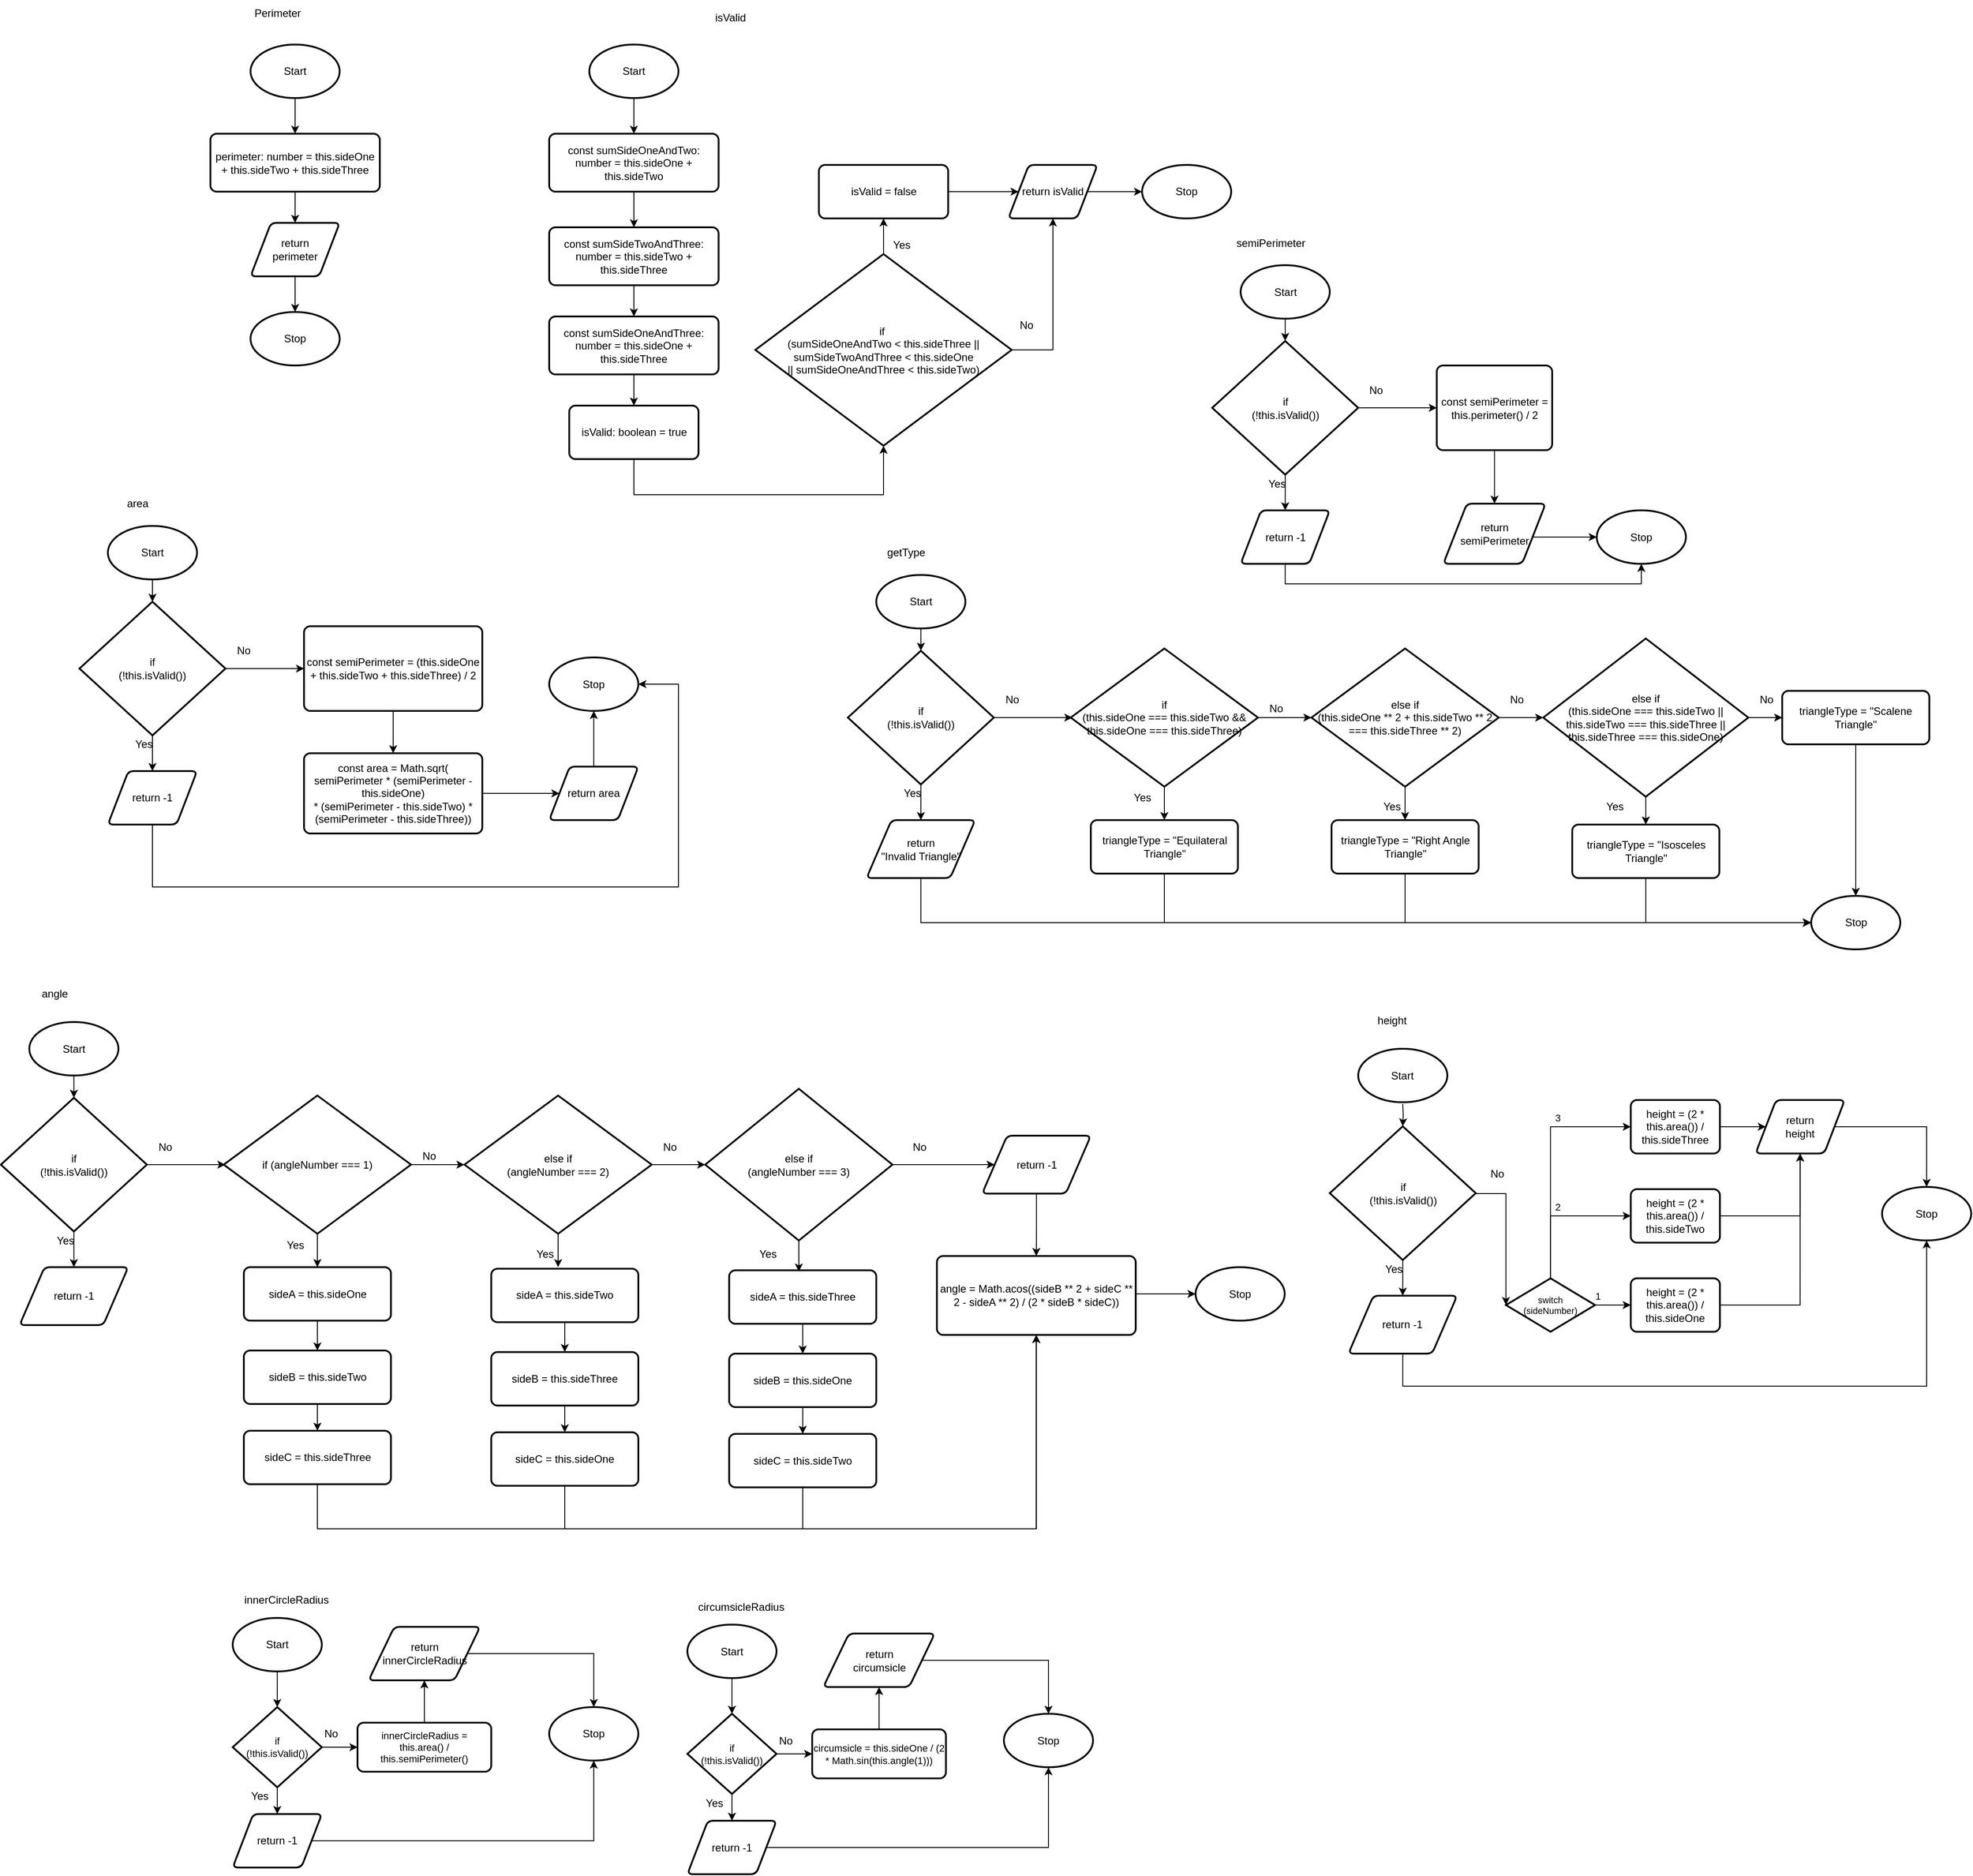 <mxfile>
    <diagram id="XQR9_NzIfylFZxaE_ve-" name="Page-1">
        <mxGraphModel dx="1913" dy="740" grid="1" gridSize="10" guides="1" tooltips="1" connect="1" arrows="1" fold="1" page="1" pageScale="1" pageWidth="827" pageHeight="1169" math="0" shadow="0">
            <root>
                <mxCell id="0"/>
                <mxCell id="1" parent="0"/>
                <mxCell id="30" style="edgeStyle=none;html=1;entryX=0.5;entryY=0;entryDx=0;entryDy=0;" edge="1" parent="1" source="3" target="29">
                    <mxGeometry relative="1" as="geometry"/>
                </mxCell>
                <mxCell id="3" value="Start" style="strokeWidth=2;html=1;shape=mxgraph.flowchart.start_1;whiteSpace=wrap;" vertex="1" parent="1">
                    <mxGeometry x="400" y="85" width="100" height="60" as="geometry"/>
                </mxCell>
                <mxCell id="4" value="Stop" style="strokeWidth=2;html=1;shape=mxgraph.flowchart.start_1;whiteSpace=wrap;" vertex="1" parent="1">
                    <mxGeometry x="1020" y="220" width="100" height="60" as="geometry"/>
                </mxCell>
                <mxCell id="7" value="isValid" style="text;html=1;align=center;verticalAlign=middle;resizable=0;points=[];autosize=1;strokeColor=none;fillColor=none;" vertex="1" parent="1">
                    <mxGeometry x="530" y="40" width="55" height="30" as="geometry"/>
                </mxCell>
                <mxCell id="24" style="edgeStyle=none;html=1;entryX=0.5;entryY=0;entryDx=0;entryDy=0;" edge="1" parent="1" source="21" target="23">
                    <mxGeometry relative="1" as="geometry"/>
                </mxCell>
                <mxCell id="21" value="Start" style="strokeWidth=2;html=1;shape=mxgraph.flowchart.start_1;whiteSpace=wrap;" vertex="1" parent="1">
                    <mxGeometry x="20" y="85" width="100" height="60" as="geometry"/>
                </mxCell>
                <mxCell id="22" value="Perimeter" style="text;html=1;align=center;verticalAlign=middle;resizable=0;points=[];autosize=1;strokeColor=none;fillColor=none;" vertex="1" parent="1">
                    <mxGeometry x="10" y="35" width="80" height="30" as="geometry"/>
                </mxCell>
                <mxCell id="26" style="edgeStyle=none;html=1;" edge="1" parent="1" source="23" target="25">
                    <mxGeometry relative="1" as="geometry"/>
                </mxCell>
                <mxCell id="23" value="perimeter: number = this.sideOne + this.sideTwo + this.sideThree" style="rounded=1;whiteSpace=wrap;html=1;absoluteArcSize=1;arcSize=14;strokeWidth=2;fontSize=12;" vertex="1" parent="1">
                    <mxGeometry x="-25" y="185" width="190" height="65" as="geometry"/>
                </mxCell>
                <mxCell id="28" style="edgeStyle=none;html=1;entryX=0.5;entryY=0;entryDx=0;entryDy=0;entryPerimeter=0;" edge="1" parent="1" source="25" target="27">
                    <mxGeometry relative="1" as="geometry"/>
                </mxCell>
                <mxCell id="25" value="return&lt;br&gt;perimeter" style="shape=parallelogram;html=1;strokeWidth=2;perimeter=parallelogramPerimeter;whiteSpace=wrap;rounded=1;arcSize=12;size=0.23;fontSize=12;" vertex="1" parent="1">
                    <mxGeometry x="20" y="285" width="100" height="60" as="geometry"/>
                </mxCell>
                <mxCell id="27" value="Stop" style="strokeWidth=2;html=1;shape=mxgraph.flowchart.start_1;whiteSpace=wrap;" vertex="1" parent="1">
                    <mxGeometry x="20" y="385" width="100" height="60" as="geometry"/>
                </mxCell>
                <mxCell id="32" style="edgeStyle=none;html=1;entryX=0.5;entryY=0;entryDx=0;entryDy=0;" edge="1" parent="1" source="29" target="31">
                    <mxGeometry relative="1" as="geometry"/>
                </mxCell>
                <mxCell id="29" value="const sumSideOneAndTwo: number = this.sideOne + this.sideTwo" style="rounded=1;whiteSpace=wrap;html=1;absoluteArcSize=1;arcSize=14;strokeWidth=2;fontSize=12;" vertex="1" parent="1">
                    <mxGeometry x="355" y="185" width="190" height="65" as="geometry"/>
                </mxCell>
                <mxCell id="34" style="edgeStyle=none;html=1;entryX=0.5;entryY=0;entryDx=0;entryDy=0;" edge="1" parent="1" source="31" target="33">
                    <mxGeometry relative="1" as="geometry"/>
                </mxCell>
                <mxCell id="31" value="const sumSideTwoAndThree: number = this.sideTwo + this.sideThree" style="rounded=1;whiteSpace=wrap;html=1;absoluteArcSize=1;arcSize=14;strokeWidth=2;fontSize=12;" vertex="1" parent="1">
                    <mxGeometry x="355" y="290" width="190" height="65" as="geometry"/>
                </mxCell>
                <mxCell id="37" style="edgeStyle=none;html=1;" edge="1" parent="1" source="33" target="36">
                    <mxGeometry relative="1" as="geometry"/>
                </mxCell>
                <mxCell id="33" value="const sumSideOneAndThree: number = this.sideOne + this.sideThree" style="rounded=1;whiteSpace=wrap;html=1;absoluteArcSize=1;arcSize=14;strokeWidth=2;fontSize=12;" vertex="1" parent="1">
                    <mxGeometry x="355" y="390" width="190" height="65" as="geometry"/>
                </mxCell>
                <mxCell id="41" style="edgeStyle=orthogonalEdgeStyle;rounded=0;html=1;entryX=0.5;entryY=1;entryDx=0;entryDy=0;" edge="1" parent="1" source="35" target="39">
                    <mxGeometry relative="1" as="geometry"/>
                </mxCell>
                <mxCell id="46" style="edgeStyle=orthogonalEdgeStyle;rounded=0;html=1;" edge="1" parent="1" source="35" target="40">
                    <mxGeometry relative="1" as="geometry">
                        <Array as="points">
                            <mxPoint x="920" y="428"/>
                        </Array>
                    </mxGeometry>
                </mxCell>
                <mxCell id="35" value="&lt;div&gt;if&amp;nbsp;&lt;/div&gt;&lt;div&gt;(sumSideOneAndTwo &amp;lt; this.sideThree || sumSideTwoAndThree &amp;lt; this.sideOne&lt;/div&gt;&lt;div&gt;&lt;span style=&quot;&quot;&gt;&lt;span style=&quot;&quot;&gt;&#9;&#9;&#9;&lt;/span&gt;|| sumSideOneAndThree &amp;lt; this.sideTwo)&lt;/span&gt;&lt;/div&gt;" style="strokeWidth=2;html=1;shape=mxgraph.flowchart.decision;whiteSpace=wrap;" vertex="1" parent="1">
                    <mxGeometry x="586.25" y="320" width="287.5" height="215" as="geometry"/>
                </mxCell>
                <mxCell id="38" style="edgeStyle=orthogonalEdgeStyle;html=1;entryX=0.5;entryY=1;entryDx=0;entryDy=0;entryPerimeter=0;rounded=0;" edge="1" parent="1" source="36" target="35">
                    <mxGeometry relative="1" as="geometry">
                        <Array as="points">
                            <mxPoint x="450" y="590"/>
                            <mxPoint x="730" y="590"/>
                        </Array>
                    </mxGeometry>
                </mxCell>
                <mxCell id="36" value="isValid: boolean = true" style="rounded=1;whiteSpace=wrap;html=1;absoluteArcSize=1;arcSize=14;strokeWidth=2;fontSize=12;" vertex="1" parent="1">
                    <mxGeometry x="377.5" y="490" width="145" height="60" as="geometry"/>
                </mxCell>
                <mxCell id="45" style="edgeStyle=orthogonalEdgeStyle;rounded=0;html=1;" edge="1" parent="1" source="39" target="40">
                    <mxGeometry relative="1" as="geometry"/>
                </mxCell>
                <mxCell id="39" value="isValid = false" style="rounded=1;whiteSpace=wrap;html=1;absoluteArcSize=1;arcSize=14;strokeWidth=2;fontSize=12;" vertex="1" parent="1">
                    <mxGeometry x="657.5" y="220" width="145" height="60" as="geometry"/>
                </mxCell>
                <mxCell id="47" style="edgeStyle=orthogonalEdgeStyle;rounded=0;html=1;" edge="1" parent="1" source="40" target="4">
                    <mxGeometry relative="1" as="geometry"/>
                </mxCell>
                <mxCell id="40" value="return isValid" style="shape=parallelogram;html=1;strokeWidth=2;perimeter=parallelogramPerimeter;whiteSpace=wrap;rounded=1;arcSize=12;size=0.23;" vertex="1" parent="1">
                    <mxGeometry x="870" y="220" width="100" height="60" as="geometry"/>
                </mxCell>
                <mxCell id="43" value="Yes" style="text;html=1;align=center;verticalAlign=middle;resizable=0;points=[];autosize=1;strokeColor=none;fillColor=none;" vertex="1" parent="1">
                    <mxGeometry x="730" y="295" width="40" height="30" as="geometry"/>
                </mxCell>
                <mxCell id="48" value="No" style="text;html=1;align=center;verticalAlign=middle;resizable=0;points=[];autosize=1;strokeColor=none;fillColor=none;" vertex="1" parent="1">
                    <mxGeometry x="870" y="385" width="40" height="30" as="geometry"/>
                </mxCell>
                <mxCell id="71" style="edgeStyle=orthogonalEdgeStyle;rounded=0;html=1;entryX=0.5;entryY=0;entryDx=0;entryDy=0;entryPerimeter=0;" edge="1" parent="1" source="50" target="70">
                    <mxGeometry relative="1" as="geometry"/>
                </mxCell>
                <mxCell id="50" value="Start" style="strokeWidth=2;html=1;shape=mxgraph.flowchart.start_1;whiteSpace=wrap;" vertex="1" parent="1">
                    <mxGeometry x="-140" y="625" width="100" height="60" as="geometry"/>
                </mxCell>
                <mxCell id="54" value="area" style="text;html=1;align=center;verticalAlign=middle;resizable=0;points=[];autosize=1;strokeColor=none;fillColor=none;" vertex="1" parent="1">
                    <mxGeometry x="-130" y="585" width="45" height="30" as="geometry"/>
                </mxCell>
                <mxCell id="73" style="edgeStyle=orthogonalEdgeStyle;rounded=0;html=1;entryX=0.5;entryY=0;entryDx=0;entryDy=0;" edge="1" parent="1" source="70" target="72">
                    <mxGeometry relative="1" as="geometry"/>
                </mxCell>
                <mxCell id="76" style="edgeStyle=orthogonalEdgeStyle;rounded=0;html=1;entryX=0;entryY=0.5;entryDx=0;entryDy=0;" edge="1" parent="1" source="70" target="75">
                    <mxGeometry relative="1" as="geometry"/>
                </mxCell>
                <mxCell id="70" value="if &lt;br&gt;(!this.isValid())" style="strokeWidth=2;html=1;shape=mxgraph.flowchart.decision;whiteSpace=wrap;" vertex="1" parent="1">
                    <mxGeometry x="-171.87" y="710" width="163.75" height="150" as="geometry"/>
                </mxCell>
                <mxCell id="84" style="edgeStyle=orthogonalEdgeStyle;rounded=0;html=1;entryX=1;entryY=0.5;entryDx=0;entryDy=0;entryPerimeter=0;" edge="1" parent="1" source="72" target="82">
                    <mxGeometry relative="1" as="geometry">
                        <Array as="points">
                            <mxPoint x="-90" y="1030"/>
                            <mxPoint x="500" y="1030"/>
                            <mxPoint x="500" y="803"/>
                        </Array>
                    </mxGeometry>
                </mxCell>
                <mxCell id="72" value="return -1" style="shape=parallelogram;html=1;strokeWidth=2;perimeter=parallelogramPerimeter;whiteSpace=wrap;rounded=1;arcSize=12;size=0.23;fontSize=12;" vertex="1" parent="1">
                    <mxGeometry x="-140" y="900" width="100" height="60" as="geometry"/>
                </mxCell>
                <mxCell id="74" value="Yes" style="text;html=1;align=center;verticalAlign=middle;resizable=0;points=[];autosize=1;strokeColor=none;fillColor=none;" vertex="1" parent="1">
                    <mxGeometry x="-120" y="855" width="40" height="30" as="geometry"/>
                </mxCell>
                <mxCell id="79" style="edgeStyle=orthogonalEdgeStyle;rounded=0;html=1;entryX=0.5;entryY=0;entryDx=0;entryDy=0;" edge="1" parent="1" source="75" target="78">
                    <mxGeometry relative="1" as="geometry"/>
                </mxCell>
                <mxCell id="75" value="const semiPerimeter = (this.sideOne + this.sideTwo + this.sideThree) / 2" style="rounded=1;whiteSpace=wrap;html=1;absoluteArcSize=1;arcSize=14;strokeWidth=2;" vertex="1" parent="1">
                    <mxGeometry x="80" y="737.5" width="200" height="95" as="geometry"/>
                </mxCell>
                <mxCell id="77" value="No" style="text;html=1;align=center;verticalAlign=middle;resizable=0;points=[];autosize=1;strokeColor=none;fillColor=none;" vertex="1" parent="1">
                    <mxGeometry x="-8.12" y="750" width="40" height="30" as="geometry"/>
                </mxCell>
                <mxCell id="81" style="edgeStyle=orthogonalEdgeStyle;rounded=0;html=1;entryX=0;entryY=0.5;entryDx=0;entryDy=0;" edge="1" parent="1" source="78" target="80">
                    <mxGeometry relative="1" as="geometry"/>
                </mxCell>
                <mxCell id="78" value="&lt;div&gt;const area = Math.sqrt(&lt;/div&gt;&lt;div&gt;&lt;span style=&quot;&quot;&gt;&lt;span style=&quot;&quot;&gt;&#9;&#9;&#9;&lt;/span&gt;semiPerimeter * (semiPerimeter - this.sideOne)&lt;/span&gt;&lt;/div&gt;&lt;div&gt;&lt;span style=&quot;&quot;&gt;&lt;span style=&quot;&quot;&gt;&#9;&#9;&#9;&lt;/span&gt;* (semiPerimeter - this.sideTwo) * (semiPerimeter - this.sideThree)&lt;/span&gt;&lt;span style=&quot;background-color: initial;&quot;&gt;)&lt;/span&gt;&lt;/div&gt;" style="rounded=1;whiteSpace=wrap;html=1;absoluteArcSize=1;arcSize=14;strokeWidth=2;" vertex="1" parent="1">
                    <mxGeometry x="80" y="880" width="200" height="90" as="geometry"/>
                </mxCell>
                <mxCell id="83" style="edgeStyle=orthogonalEdgeStyle;rounded=0;html=1;entryX=0.5;entryY=1;entryDx=0;entryDy=0;entryPerimeter=0;" edge="1" parent="1" source="80" target="82">
                    <mxGeometry relative="1" as="geometry"/>
                </mxCell>
                <mxCell id="80" value="return area" style="shape=parallelogram;html=1;strokeWidth=2;perimeter=parallelogramPerimeter;whiteSpace=wrap;rounded=1;arcSize=12;size=0.23;fontSize=12;" vertex="1" parent="1">
                    <mxGeometry x="355" y="895" width="100" height="60" as="geometry"/>
                </mxCell>
                <mxCell id="82" value="Stop" style="strokeWidth=2;html=1;shape=mxgraph.flowchart.start_1;whiteSpace=wrap;" vertex="1" parent="1">
                    <mxGeometry x="355" y="772.5" width="100" height="60" as="geometry"/>
                </mxCell>
                <mxCell id="85" style="edgeStyle=orthogonalEdgeStyle;rounded=0;html=1;entryX=0.5;entryY=0;entryDx=0;entryDy=0;entryPerimeter=0;" edge="1" parent="1" source="86" target="90">
                    <mxGeometry relative="1" as="geometry"/>
                </mxCell>
                <mxCell id="86" value="Start" style="strokeWidth=2;html=1;shape=mxgraph.flowchart.start_1;whiteSpace=wrap;" vertex="1" parent="1">
                    <mxGeometry x="721.87" y="680" width="100" height="60" as="geometry"/>
                </mxCell>
                <mxCell id="87" value="getType" style="text;html=1;align=center;verticalAlign=middle;resizable=0;points=[];autosize=1;strokeColor=none;fillColor=none;" vertex="1" parent="1">
                    <mxGeometry x="719.87" y="640" width="70" height="30" as="geometry"/>
                </mxCell>
                <mxCell id="88" style="edgeStyle=orthogonalEdgeStyle;rounded=0;html=1;entryX=0.5;entryY=0;entryDx=0;entryDy=0;" edge="1" parent="1" source="90" target="92">
                    <mxGeometry relative="1" as="geometry"/>
                </mxCell>
                <mxCell id="89" style="edgeStyle=orthogonalEdgeStyle;rounded=0;html=1;entryX=0;entryY=0.5;entryDx=0;entryDy=0;" edge="1" parent="1" source="90">
                    <mxGeometry relative="1" as="geometry">
                        <mxPoint x="941.87" y="840" as="targetPoint"/>
                    </mxGeometry>
                </mxCell>
                <mxCell id="90" value="if &lt;br&gt;(!this.isValid())" style="strokeWidth=2;html=1;shape=mxgraph.flowchart.decision;whiteSpace=wrap;" vertex="1" parent="1">
                    <mxGeometry x="690" y="765" width="163.75" height="150" as="geometry"/>
                </mxCell>
                <mxCell id="127" style="edgeStyle=elbowEdgeStyle;rounded=0;html=1;entryX=0;entryY=0.5;entryDx=0;entryDy=0;entryPerimeter=0;elbow=vertical;" edge="1" parent="1" source="92" target="122">
                    <mxGeometry relative="1" as="geometry">
                        <Array as="points">
                            <mxPoint x="1270" y="1070"/>
                        </Array>
                    </mxGeometry>
                </mxCell>
                <mxCell id="92" value="return &lt;br&gt;&quot;Invalid Triangle&quot;" style="shape=parallelogram;html=1;strokeWidth=2;perimeter=parallelogramPerimeter;whiteSpace=wrap;rounded=1;arcSize=12;size=0.23;fontSize=12;" vertex="1" parent="1">
                    <mxGeometry x="710.94" y="955" width="121.87" height="65" as="geometry"/>
                </mxCell>
                <mxCell id="93" value="Yes" style="text;html=1;align=center;verticalAlign=middle;resizable=0;points=[];autosize=1;strokeColor=none;fillColor=none;" vertex="1" parent="1">
                    <mxGeometry x="741.87" y="910" width="40" height="30" as="geometry"/>
                </mxCell>
                <mxCell id="96" value="No" style="text;html=1;align=center;verticalAlign=middle;resizable=0;points=[];autosize=1;strokeColor=none;fillColor=none;" vertex="1" parent="1">
                    <mxGeometry x="853.75" y="805" width="40" height="30" as="geometry"/>
                </mxCell>
                <mxCell id="105" style="edgeStyle=orthogonalEdgeStyle;rounded=0;html=1;entryX=0.5;entryY=0;entryDx=0;entryDy=0;" edge="1" parent="1" source="102" target="104">
                    <mxGeometry relative="1" as="geometry"/>
                </mxCell>
                <mxCell id="108" style="edgeStyle=orthogonalEdgeStyle;rounded=0;html=1;" edge="1" parent="1" source="102" target="107">
                    <mxGeometry relative="1" as="geometry"/>
                </mxCell>
                <mxCell id="102" value="if &lt;br&gt;(this.sideOne === this.sideTwo &amp;amp;&amp;amp; this.sideOne === this.sideThree)" style="strokeWidth=2;html=1;shape=mxgraph.flowchart.decision;whiteSpace=wrap;" vertex="1" parent="1">
                    <mxGeometry x="940" y="762.5" width="210" height="155" as="geometry"/>
                </mxCell>
                <mxCell id="126" style="edgeStyle=elbowEdgeStyle;rounded=0;elbow=vertical;html=1;" edge="1" parent="1" source="104">
                    <mxGeometry relative="1" as="geometry">
                        <mxPoint x="1770" y="1070" as="targetPoint"/>
                        <Array as="points">
                            <mxPoint x="1400" y="1070"/>
                        </Array>
                    </mxGeometry>
                </mxCell>
                <mxCell id="104" value="triangleType = &quot;Equilateral Triangle&quot;" style="rounded=1;whiteSpace=wrap;html=1;absoluteArcSize=1;arcSize=14;strokeWidth=2;" vertex="1" parent="1">
                    <mxGeometry x="962.5" y="955" width="165" height="60" as="geometry"/>
                </mxCell>
                <mxCell id="106" value="Yes" style="text;html=1;align=center;verticalAlign=middle;resizable=0;points=[];autosize=1;strokeColor=none;fillColor=none;" vertex="1" parent="1">
                    <mxGeometry x="1000" y="915" width="40" height="30" as="geometry"/>
                </mxCell>
                <mxCell id="111" style="edgeStyle=orthogonalEdgeStyle;rounded=0;html=1;entryX=0.5;entryY=0;entryDx=0;entryDy=0;" edge="1" parent="1" source="107" target="110">
                    <mxGeometry relative="1" as="geometry"/>
                </mxCell>
                <mxCell id="115" style="edgeStyle=orthogonalEdgeStyle;rounded=0;html=1;" edge="1" parent="1" source="107" target="113">
                    <mxGeometry relative="1" as="geometry"/>
                </mxCell>
                <mxCell id="107" value="else if &lt;br&gt;(this.sideOne ** 2 + this.sideTwo ** 2 === this.sideThree ** 2)" style="strokeWidth=2;html=1;shape=mxgraph.flowchart.decision;whiteSpace=wrap;" vertex="1" parent="1">
                    <mxGeometry x="1210" y="762.5" width="210" height="155" as="geometry"/>
                </mxCell>
                <mxCell id="109" value="No" style="text;html=1;align=center;verticalAlign=middle;resizable=0;points=[];autosize=1;strokeColor=none;fillColor=none;" vertex="1" parent="1">
                    <mxGeometry x="1150" y="815" width="40" height="30" as="geometry"/>
                </mxCell>
                <mxCell id="125" style="edgeStyle=elbowEdgeStyle;rounded=0;elbow=vertical;html=1;entryX=0;entryY=0.5;entryDx=0;entryDy=0;entryPerimeter=0;" edge="1" parent="1" source="110" target="122">
                    <mxGeometry relative="1" as="geometry">
                        <Array as="points">
                            <mxPoint x="1550" y="1070"/>
                        </Array>
                    </mxGeometry>
                </mxCell>
                <mxCell id="110" value="triangleType = &quot;Right Angle Triangle&quot;" style="rounded=1;whiteSpace=wrap;html=1;absoluteArcSize=1;arcSize=14;strokeWidth=2;" vertex="1" parent="1">
                    <mxGeometry x="1232.5" y="955" width="165" height="60" as="geometry"/>
                </mxCell>
                <mxCell id="112" style="edgeStyle=orthogonalEdgeStyle;rounded=0;html=1;entryX=0.5;entryY=0;entryDx=0;entryDy=0;" edge="1" parent="1" source="113" target="114">
                    <mxGeometry relative="1" as="geometry"/>
                </mxCell>
                <mxCell id="120" style="edgeStyle=orthogonalEdgeStyle;rounded=0;html=1;" edge="1" parent="1" source="113" target="119">
                    <mxGeometry relative="1" as="geometry"/>
                </mxCell>
                <mxCell id="113" value="else if &lt;br&gt;&lt;div&gt;(this.sideOne === this.sideTwo ||&lt;/div&gt;&lt;div&gt;&lt;span style=&quot;&quot;&gt;&lt;span style=&quot;&quot;&gt;&#9;&#9;&#9;&lt;/span&gt;this.sideTwo === this.sideThree ||&lt;/span&gt;&lt;/div&gt;&lt;div&gt;&lt;span style=&quot;&quot;&gt;&lt;span style=&quot;&quot;&gt;&#9;&#9;&#9;&lt;/span&gt;this.sideThree === this.sideOne)&lt;/span&gt;&lt;/div&gt;" style="strokeWidth=2;html=1;shape=mxgraph.flowchart.decision;whiteSpace=wrap;" vertex="1" parent="1">
                    <mxGeometry x="1470" y="751.25" width="230" height="177.5" as="geometry"/>
                </mxCell>
                <mxCell id="124" style="edgeStyle=elbowEdgeStyle;rounded=0;html=1;entryX=0;entryY=0.5;entryDx=0;entryDy=0;entryPerimeter=0;elbow=vertical;" edge="1" parent="1" source="114" target="122">
                    <mxGeometry relative="1" as="geometry">
                        <Array as="points">
                            <mxPoint x="1670" y="1070"/>
                        </Array>
                    </mxGeometry>
                </mxCell>
                <mxCell id="114" value="triangleType =&amp;nbsp;&quot;Isosceles Triangle&quot;" style="rounded=1;whiteSpace=wrap;html=1;absoluteArcSize=1;arcSize=14;strokeWidth=2;" vertex="1" parent="1">
                    <mxGeometry x="1502.5" y="960" width="165" height="60" as="geometry"/>
                </mxCell>
                <mxCell id="116" value="No" style="text;html=1;align=center;verticalAlign=middle;resizable=0;points=[];autosize=1;strokeColor=none;fillColor=none;" vertex="1" parent="1">
                    <mxGeometry x="1420" y="805" width="40" height="30" as="geometry"/>
                </mxCell>
                <mxCell id="117" value="Yes" style="text;html=1;align=center;verticalAlign=middle;resizable=0;points=[];autosize=1;strokeColor=none;fillColor=none;" vertex="1" parent="1">
                    <mxGeometry x="1280" y="925" width="40" height="30" as="geometry"/>
                </mxCell>
                <mxCell id="118" value="Yes" style="text;html=1;align=center;verticalAlign=middle;resizable=0;points=[];autosize=1;strokeColor=none;fillColor=none;" vertex="1" parent="1">
                    <mxGeometry x="1530" y="925" width="40" height="30" as="geometry"/>
                </mxCell>
                <mxCell id="123" style="edgeStyle=orthogonalEdgeStyle;rounded=0;html=1;entryX=0.5;entryY=0;entryDx=0;entryDy=0;entryPerimeter=0;" edge="1" parent="1" source="119" target="122">
                    <mxGeometry relative="1" as="geometry"/>
                </mxCell>
                <mxCell id="119" value="triangleType =&amp;nbsp;&quot;Scalene Triangle&quot;" style="rounded=1;whiteSpace=wrap;html=1;absoluteArcSize=1;arcSize=14;strokeWidth=2;" vertex="1" parent="1">
                    <mxGeometry x="1738" y="810" width="165" height="60" as="geometry"/>
                </mxCell>
                <mxCell id="121" value="No" style="text;html=1;align=center;verticalAlign=middle;resizable=0;points=[];autosize=1;strokeColor=none;fillColor=none;" vertex="1" parent="1">
                    <mxGeometry x="1700" y="805" width="40" height="30" as="geometry"/>
                </mxCell>
                <mxCell id="122" value="Stop" style="strokeWidth=2;html=1;shape=mxgraph.flowchart.start_1;whiteSpace=wrap;" vertex="1" parent="1">
                    <mxGeometry x="1770.5" y="1040" width="100" height="60" as="geometry"/>
                </mxCell>
                <mxCell id="128" style="edgeStyle=orthogonalEdgeStyle;rounded=0;html=1;entryX=0.5;entryY=0;entryDx=0;entryDy=0;entryPerimeter=0;" edge="1" parent="1" source="129" target="133">
                    <mxGeometry relative="1" as="geometry"/>
                </mxCell>
                <mxCell id="129" value="Start" style="strokeWidth=2;html=1;shape=mxgraph.flowchart.start_1;whiteSpace=wrap;" vertex="1" parent="1">
                    <mxGeometry x="1130.54" y="332.5" width="100" height="60" as="geometry"/>
                </mxCell>
                <mxCell id="130" value="semiPerimeter" style="text;html=1;align=center;verticalAlign=middle;resizable=0;points=[];autosize=1;strokeColor=none;fillColor=none;" vertex="1" parent="1">
                    <mxGeometry x="1113.54" y="292.5" width="100" height="30" as="geometry"/>
                </mxCell>
                <mxCell id="131" style="edgeStyle=orthogonalEdgeStyle;rounded=0;html=1;entryX=0.5;entryY=0;entryDx=0;entryDy=0;" edge="1" parent="1" source="133" target="135">
                    <mxGeometry relative="1" as="geometry"/>
                </mxCell>
                <mxCell id="132" style="edgeStyle=orthogonalEdgeStyle;rounded=0;html=1;entryX=0;entryY=0.5;entryDx=0;entryDy=0;" edge="1" parent="1" source="133" target="138">
                    <mxGeometry relative="1" as="geometry"/>
                </mxCell>
                <mxCell id="133" value="if &lt;br&gt;(!this.isValid())" style="strokeWidth=2;html=1;shape=mxgraph.flowchart.decision;whiteSpace=wrap;" vertex="1" parent="1">
                    <mxGeometry x="1098.67" y="417.5" width="163.75" height="150" as="geometry"/>
                </mxCell>
                <mxCell id="147" style="edgeStyle=elbowEdgeStyle;rounded=0;elbow=vertical;html=1;entryX=0.5;entryY=1;entryDx=0;entryDy=0;entryPerimeter=0;" edge="1" parent="1" source="135" target="144">
                    <mxGeometry relative="1" as="geometry">
                        <Array as="points">
                            <mxPoint x="1380" y="690"/>
                        </Array>
                    </mxGeometry>
                </mxCell>
                <mxCell id="135" value="return -1" style="shape=parallelogram;html=1;strokeWidth=2;perimeter=parallelogramPerimeter;whiteSpace=wrap;rounded=1;arcSize=12;size=0.23;fontSize=12;" vertex="1" parent="1">
                    <mxGeometry x="1130.54" y="607.5" width="100" height="60" as="geometry"/>
                </mxCell>
                <mxCell id="136" value="Yes" style="text;html=1;align=center;verticalAlign=middle;resizable=0;points=[];autosize=1;strokeColor=none;fillColor=none;" vertex="1" parent="1">
                    <mxGeometry x="1150.54" y="562.5" width="40" height="30" as="geometry"/>
                </mxCell>
                <mxCell id="145" style="edgeStyle=elbowEdgeStyle;rounded=0;elbow=vertical;html=1;entryX=0.5;entryY=0;entryDx=0;entryDy=0;" edge="1" parent="1" source="138" target="143">
                    <mxGeometry relative="1" as="geometry"/>
                </mxCell>
                <mxCell id="138" value="const semiPerimeter = this.perimeter() / 2" style="rounded=1;whiteSpace=wrap;html=1;absoluteArcSize=1;arcSize=14;strokeWidth=2;" vertex="1" parent="1">
                    <mxGeometry x="1350.54" y="445" width="129.46" height="95" as="geometry"/>
                </mxCell>
                <mxCell id="139" value="No" style="text;html=1;align=center;verticalAlign=middle;resizable=0;points=[];autosize=1;strokeColor=none;fillColor=none;" vertex="1" parent="1">
                    <mxGeometry x="1262.42" y="457.5" width="40" height="30" as="geometry"/>
                </mxCell>
                <mxCell id="146" style="edgeStyle=elbowEdgeStyle;rounded=0;elbow=vertical;html=1;" edge="1" parent="1" source="143" target="144">
                    <mxGeometry relative="1" as="geometry"/>
                </mxCell>
                <mxCell id="143" value="return &lt;br&gt;semiPerimeter" style="shape=parallelogram;html=1;strokeWidth=2;perimeter=parallelogramPerimeter;whiteSpace=wrap;rounded=1;arcSize=12;size=0.23;fontSize=12;" vertex="1" parent="1">
                    <mxGeometry x="1357.91" y="600" width="114.73" height="67.5" as="geometry"/>
                </mxCell>
                <mxCell id="144" value="Stop" style="strokeWidth=2;html=1;shape=mxgraph.flowchart.start_1;whiteSpace=wrap;" vertex="1" parent="1">
                    <mxGeometry x="1530" y="607.5" width="100" height="60" as="geometry"/>
                </mxCell>
                <mxCell id="148" style="edgeStyle=orthogonalEdgeStyle;rounded=0;html=1;entryX=0.5;entryY=0;entryDx=0;entryDy=0;entryPerimeter=0;" edge="1" parent="1" source="149" target="152">
                    <mxGeometry relative="1" as="geometry"/>
                </mxCell>
                <mxCell id="149" value="Start" style="strokeWidth=2;html=1;shape=mxgraph.flowchart.start_1;whiteSpace=wrap;" vertex="1" parent="1">
                    <mxGeometry x="-228.13" y="1181.5" width="100" height="60" as="geometry"/>
                </mxCell>
                <mxCell id="150" style="edgeStyle=orthogonalEdgeStyle;rounded=0;html=1;entryX=0.5;entryY=0;entryDx=0;entryDy=0;" edge="1" parent="1" source="152" target="154">
                    <mxGeometry relative="1" as="geometry"/>
                </mxCell>
                <mxCell id="151" style="edgeStyle=orthogonalEdgeStyle;rounded=0;html=1;entryX=0;entryY=0.5;entryDx=0;entryDy=0;" edge="1" parent="1" source="152">
                    <mxGeometry relative="1" as="geometry">
                        <mxPoint x="-8.13" y="1341.5" as="targetPoint"/>
                    </mxGeometry>
                </mxCell>
                <mxCell id="152" value="if &lt;br&gt;(!this.isValid())" style="strokeWidth=2;html=1;shape=mxgraph.flowchart.decision;whiteSpace=wrap;" vertex="1" parent="1">
                    <mxGeometry x="-260" y="1266.5" width="163.75" height="150" as="geometry"/>
                </mxCell>
                <mxCell id="154" value="return -1" style="shape=parallelogram;html=1;strokeWidth=2;perimeter=parallelogramPerimeter;whiteSpace=wrap;rounded=1;arcSize=12;size=0.23;fontSize=12;" vertex="1" parent="1">
                    <mxGeometry x="-239.06" y="1456.5" width="121.87" height="65" as="geometry"/>
                </mxCell>
                <mxCell id="155" value="Yes" style="text;html=1;align=center;verticalAlign=middle;resizable=0;points=[];autosize=1;strokeColor=none;fillColor=none;" vertex="1" parent="1">
                    <mxGeometry x="-208.13" y="1411.5" width="40" height="30" as="geometry"/>
                </mxCell>
                <mxCell id="156" value="No" style="text;html=1;align=center;verticalAlign=middle;resizable=0;points=[];autosize=1;strokeColor=none;fillColor=none;" vertex="1" parent="1">
                    <mxGeometry x="-96.25" y="1306.5" width="40" height="30" as="geometry"/>
                </mxCell>
                <mxCell id="157" style="edgeStyle=orthogonalEdgeStyle;rounded=0;html=1;entryX=0.5;entryY=0;entryDx=0;entryDy=0;" edge="1" parent="1" source="159" target="161">
                    <mxGeometry relative="1" as="geometry"/>
                </mxCell>
                <mxCell id="158" style="edgeStyle=orthogonalEdgeStyle;rounded=0;html=1;" edge="1" parent="1" source="159" target="165">
                    <mxGeometry relative="1" as="geometry"/>
                </mxCell>
                <mxCell id="159" value="if (angleNumber === 1)" style="strokeWidth=2;html=1;shape=mxgraph.flowchart.decision;whiteSpace=wrap;" vertex="1" parent="1">
                    <mxGeometry x="-10" y="1264" width="210" height="155" as="geometry"/>
                </mxCell>
                <mxCell id="187" style="edgeStyle=elbowEdgeStyle;rounded=0;elbow=vertical;html=1;" edge="1" parent="1" source="161" target="183">
                    <mxGeometry relative="1" as="geometry"/>
                </mxCell>
                <mxCell id="161" value="sideA = this.sideOne" style="rounded=1;whiteSpace=wrap;html=1;absoluteArcSize=1;arcSize=14;strokeWidth=2;" vertex="1" parent="1">
                    <mxGeometry x="12.5" y="1456.5" width="165" height="60" as="geometry"/>
                </mxCell>
                <mxCell id="162" value="Yes" style="text;html=1;align=center;verticalAlign=middle;resizable=0;points=[];autosize=1;strokeColor=none;fillColor=none;" vertex="1" parent="1">
                    <mxGeometry x="50" y="1416.5" width="40" height="30" as="geometry"/>
                </mxCell>
                <mxCell id="163" style="edgeStyle=orthogonalEdgeStyle;rounded=0;html=1;entryX=0.5;entryY=0;entryDx=0;entryDy=0;" edge="1" parent="1" source="165">
                    <mxGeometry relative="1" as="geometry">
                        <mxPoint x="365" y="1456.5" as="targetPoint"/>
                    </mxGeometry>
                </mxCell>
                <mxCell id="164" style="edgeStyle=orthogonalEdgeStyle;rounded=0;html=1;" edge="1" parent="1" source="165" target="171">
                    <mxGeometry relative="1" as="geometry"/>
                </mxCell>
                <mxCell id="165" value="else if &lt;br&gt;(angleNumber === 2)" style="strokeWidth=2;html=1;shape=mxgraph.flowchart.decision;whiteSpace=wrap;" vertex="1" parent="1">
                    <mxGeometry x="260" y="1264" width="210" height="155" as="geometry"/>
                </mxCell>
                <mxCell id="166" value="No" style="text;html=1;align=center;verticalAlign=middle;resizable=0;points=[];autosize=1;strokeColor=none;fillColor=none;" vertex="1" parent="1">
                    <mxGeometry x="200" y="1316.5" width="40" height="30" as="geometry"/>
                </mxCell>
                <mxCell id="169" style="edgeStyle=orthogonalEdgeStyle;rounded=0;html=1;entryX=0.5;entryY=0;entryDx=0;entryDy=0;" edge="1" parent="1" source="171">
                    <mxGeometry relative="1" as="geometry">
                        <mxPoint x="635" y="1461.5" as="targetPoint"/>
                    </mxGeometry>
                </mxCell>
                <mxCell id="199" style="edgeStyle=elbowEdgeStyle;rounded=0;elbow=vertical;html=1;" edge="1" parent="1" source="171" target="198">
                    <mxGeometry relative="1" as="geometry"/>
                </mxCell>
                <mxCell id="171" value="else if &lt;br&gt;(angleNumber === 3)" style="strokeWidth=2;html=1;shape=mxgraph.flowchart.decision;whiteSpace=wrap;" vertex="1" parent="1">
                    <mxGeometry x="530" y="1256.38" width="210" height="170.25" as="geometry"/>
                </mxCell>
                <mxCell id="174" value="No" style="text;html=1;align=center;verticalAlign=middle;resizable=0;points=[];autosize=1;strokeColor=none;fillColor=none;" vertex="1" parent="1">
                    <mxGeometry x="470" y="1306.5" width="40" height="30" as="geometry"/>
                </mxCell>
                <mxCell id="175" value="Yes" style="text;html=1;align=center;verticalAlign=middle;resizable=0;points=[];autosize=1;strokeColor=none;fillColor=none;" vertex="1" parent="1">
                    <mxGeometry x="330" y="1426.5" width="40" height="30" as="geometry"/>
                </mxCell>
                <mxCell id="176" value="Yes" style="text;html=1;align=center;verticalAlign=middle;resizable=0;points=[];autosize=1;strokeColor=none;fillColor=none;" vertex="1" parent="1">
                    <mxGeometry x="580" y="1426.5" width="40" height="30" as="geometry"/>
                </mxCell>
                <mxCell id="179" value="No" style="text;html=1;align=center;verticalAlign=middle;resizable=0;points=[];autosize=1;strokeColor=none;fillColor=none;" vertex="1" parent="1">
                    <mxGeometry x="750" y="1306.5" width="40" height="30" as="geometry"/>
                </mxCell>
                <mxCell id="180" value="Stop" style="strokeWidth=2;html=1;shape=mxgraph.flowchart.start_1;whiteSpace=wrap;" vertex="1" parent="1">
                    <mxGeometry x="1080" y="1456.5" width="100" height="60" as="geometry"/>
                </mxCell>
                <mxCell id="182" value="angle" style="text;html=1;align=center;verticalAlign=middle;resizable=0;points=[];autosize=1;strokeColor=none;fillColor=none;" vertex="1" parent="1">
                    <mxGeometry x="-225" y="1135" width="50" height="30" as="geometry"/>
                </mxCell>
                <mxCell id="186" style="edgeStyle=elbowEdgeStyle;rounded=0;elbow=vertical;html=1;" edge="1" parent="1" source="183" target="184">
                    <mxGeometry relative="1" as="geometry"/>
                </mxCell>
                <mxCell id="183" value="sideB = this.sideTwo" style="rounded=1;whiteSpace=wrap;html=1;absoluteArcSize=1;arcSize=14;strokeWidth=2;" vertex="1" parent="1">
                    <mxGeometry x="12.5" y="1550" width="165" height="60" as="geometry"/>
                </mxCell>
                <mxCell id="204" style="edgeStyle=elbowEdgeStyle;rounded=0;elbow=vertical;html=1;entryX=0.5;entryY=1;entryDx=0;entryDy=0;" edge="1" parent="1" source="184" target="200">
                    <mxGeometry relative="1" as="geometry">
                        <Array as="points">
                            <mxPoint x="500" y="1750"/>
                        </Array>
                    </mxGeometry>
                </mxCell>
                <mxCell id="184" value="sideC = this.sideThree" style="rounded=1;whiteSpace=wrap;html=1;absoluteArcSize=1;arcSize=14;strokeWidth=2;" vertex="1" parent="1">
                    <mxGeometry x="12.5" y="1640" width="165" height="60" as="geometry"/>
                </mxCell>
                <mxCell id="188" style="edgeStyle=elbowEdgeStyle;rounded=0;elbow=vertical;html=1;" edge="1" parent="1" source="189" target="191">
                    <mxGeometry relative="1" as="geometry"/>
                </mxCell>
                <mxCell id="189" value="sideA = this.sideTwo" style="rounded=1;whiteSpace=wrap;html=1;absoluteArcSize=1;arcSize=14;strokeWidth=2;" vertex="1" parent="1">
                    <mxGeometry x="290" y="1458.25" width="165" height="60" as="geometry"/>
                </mxCell>
                <mxCell id="190" style="edgeStyle=elbowEdgeStyle;rounded=0;elbow=vertical;html=1;" edge="1" parent="1" source="191" target="192">
                    <mxGeometry relative="1" as="geometry"/>
                </mxCell>
                <mxCell id="191" value="sideB = this.sideThree" style="rounded=1;whiteSpace=wrap;html=1;absoluteArcSize=1;arcSize=14;strokeWidth=2;" vertex="1" parent="1">
                    <mxGeometry x="290" y="1551.75" width="165" height="60" as="geometry"/>
                </mxCell>
                <mxCell id="203" style="edgeStyle=elbowEdgeStyle;rounded=0;elbow=vertical;html=1;entryX=0.5;entryY=1;entryDx=0;entryDy=0;" edge="1" parent="1" source="192" target="200">
                    <mxGeometry relative="1" as="geometry">
                        <Array as="points">
                            <mxPoint x="650" y="1750"/>
                        </Array>
                    </mxGeometry>
                </mxCell>
                <mxCell id="192" value="sideC = this.sideOne" style="rounded=1;whiteSpace=wrap;html=1;absoluteArcSize=1;arcSize=14;strokeWidth=2;" vertex="1" parent="1">
                    <mxGeometry x="290" y="1641.75" width="165" height="60" as="geometry"/>
                </mxCell>
                <mxCell id="193" style="edgeStyle=elbowEdgeStyle;rounded=0;elbow=vertical;html=1;" edge="1" parent="1" source="194" target="196">
                    <mxGeometry relative="1" as="geometry"/>
                </mxCell>
                <mxCell id="194" value="sideA = this.sideThree" style="rounded=1;whiteSpace=wrap;html=1;absoluteArcSize=1;arcSize=14;strokeWidth=2;" vertex="1" parent="1">
                    <mxGeometry x="556.87" y="1460" width="165" height="60" as="geometry"/>
                </mxCell>
                <mxCell id="195" style="edgeStyle=elbowEdgeStyle;rounded=0;elbow=vertical;html=1;" edge="1" parent="1" source="196" target="197">
                    <mxGeometry relative="1" as="geometry"/>
                </mxCell>
                <mxCell id="196" value="sideB = this.sideOne" style="rounded=1;whiteSpace=wrap;html=1;absoluteArcSize=1;arcSize=14;strokeWidth=2;" vertex="1" parent="1">
                    <mxGeometry x="556.87" y="1553.5" width="165" height="60" as="geometry"/>
                </mxCell>
                <mxCell id="202" style="edgeStyle=elbowEdgeStyle;rounded=0;elbow=vertical;html=1;entryX=0.5;entryY=1;entryDx=0;entryDy=0;" edge="1" parent="1" source="197" target="200">
                    <mxGeometry relative="1" as="geometry">
                        <Array as="points">
                            <mxPoint x="790" y="1750"/>
                        </Array>
                    </mxGeometry>
                </mxCell>
                <mxCell id="197" value="sideC = this.sideTwo" style="rounded=1;whiteSpace=wrap;html=1;absoluteArcSize=1;arcSize=14;strokeWidth=2;" vertex="1" parent="1">
                    <mxGeometry x="556.87" y="1643.5" width="165" height="60" as="geometry"/>
                </mxCell>
                <mxCell id="201" style="edgeStyle=elbowEdgeStyle;rounded=0;elbow=vertical;html=1;" edge="1" parent="1" source="198" target="200">
                    <mxGeometry relative="1" as="geometry"/>
                </mxCell>
                <mxCell id="198" value="return -1" style="shape=parallelogram;html=1;strokeWidth=2;perimeter=parallelogramPerimeter;whiteSpace=wrap;rounded=1;arcSize=12;size=0.23;fontSize=12;" vertex="1" parent="1">
                    <mxGeometry x="840.63" y="1309.01" width="121.87" height="65" as="geometry"/>
                </mxCell>
                <mxCell id="205" style="edgeStyle=elbowEdgeStyle;rounded=0;elbow=vertical;html=1;entryX=0;entryY=0.5;entryDx=0;entryDy=0;entryPerimeter=0;" edge="1" parent="1" source="200" target="180">
                    <mxGeometry relative="1" as="geometry"/>
                </mxCell>
                <mxCell id="200" value="angle = Math.acos((sideB ** 2 + sideC ** 2 - sideA ** 2) / (2 * sideB * sideC))" style="rounded=1;whiteSpace=wrap;html=1;absoluteArcSize=1;arcSize=14;strokeWidth=2;" vertex="1" parent="1">
                    <mxGeometry x="789.87" y="1444" width="223" height="88.5" as="geometry"/>
                </mxCell>
                <mxCell id="207" value="Start" style="strokeWidth=2;html=1;shape=mxgraph.flowchart.start_1;whiteSpace=wrap;" vertex="1" parent="1">
                    <mxGeometry x="1262.42" y="1211.5" width="100" height="60" as="geometry"/>
                </mxCell>
                <mxCell id="208" value="Stop" style="strokeWidth=2;html=1;shape=mxgraph.flowchart.start_1;whiteSpace=wrap;" vertex="1" parent="1">
                    <mxGeometry x="1850" y="1366.5" width="100" height="60" as="geometry"/>
                </mxCell>
                <mxCell id="211" style="edgeStyle=orthogonalEdgeStyle;rounded=0;html=1;fontSize=11;" edge="1" parent="1" source="212" target="208">
                    <mxGeometry relative="1" as="geometry"/>
                </mxCell>
                <mxCell id="212" value="return&lt;br&gt;height" style="shape=parallelogram;html=1;strokeWidth=2;perimeter=parallelogramPerimeter;whiteSpace=wrap;rounded=1;arcSize=12;size=0.23;fontSize=12;" vertex="1" parent="1">
                    <mxGeometry x="1708.13" y="1269" width="100" height="60" as="geometry"/>
                </mxCell>
                <mxCell id="217" style="edgeStyle=orthogonalEdgeStyle;rounded=0;html=1;fontSize=12;entryX=0.5;entryY=1;entryDx=0;entryDy=0;" edge="1" parent="1" source="218" target="212">
                    <mxGeometry relative="1" as="geometry">
                        <mxPoint x="1758.13" y="1334" as="targetPoint"/>
                    </mxGeometry>
                </mxCell>
                <mxCell id="218" value="&lt;div style=&quot;font-size: 12px;&quot;&gt;&lt;div style=&quot;font-size: 12px;&quot;&gt;height = (2 * this.area()) / this.sideOne&lt;br style=&quot;font-size: 12px;&quot;&gt;&lt;/div&gt;&lt;/div&gt;" style="rounded=1;whiteSpace=wrap;html=1;absoluteArcSize=1;arcSize=14;strokeWidth=2;fontSize=12;" vertex="1" parent="1">
                    <mxGeometry x="1568.13" y="1469" width="100" height="60" as="geometry"/>
                </mxCell>
                <mxCell id="224" style="edgeStyle=orthogonalEdgeStyle;rounded=0;html=1;entryX=0.5;entryY=1;entryDx=0;entryDy=0;fontSize=5;" edge="1" parent="1" source="225" target="212">
                    <mxGeometry relative="1" as="geometry"/>
                </mxCell>
                <mxCell id="225" value="&lt;div style=&quot;font-size: 12px;&quot;&gt;&lt;div style=&quot;font-size: 12px;&quot;&gt;height = (2 * this.area()) / this.sideTwo&lt;br style=&quot;font-size: 12px;&quot;&gt;&lt;/div&gt;&lt;/div&gt;" style="rounded=1;whiteSpace=wrap;html=1;absoluteArcSize=1;arcSize=14;strokeWidth=2;fontSize=12;" vertex="1" parent="1">
                    <mxGeometry x="1568.13" y="1369" width="100" height="60" as="geometry"/>
                </mxCell>
                <mxCell id="226" style="edgeStyle=orthogonalEdgeStyle;rounded=0;html=1;entryX=0;entryY=0.5;entryDx=0;entryDy=0;fontSize=6;" edge="1" parent="1" source="227" target="212">
                    <mxGeometry relative="1" as="geometry"/>
                </mxCell>
                <mxCell id="227" value="&lt;div style=&quot;&quot;&gt;&lt;div style=&quot;font-size: 12px;&quot;&gt;height = (2 * this.area()) / this.sideThree&lt;br&gt;&lt;/div&gt;&lt;/div&gt;" style="rounded=1;whiteSpace=wrap;html=1;absoluteArcSize=1;arcSize=14;strokeWidth=2;fontSize=7;" vertex="1" parent="1">
                    <mxGeometry x="1568.13" y="1269" width="100" height="60" as="geometry"/>
                </mxCell>
                <mxCell id="228" style="edgeStyle=orthogonalEdgeStyle;rounded=0;html=1;fontSize=11;" edge="1" parent="1" source="231" target="218">
                    <mxGeometry relative="1" as="geometry"/>
                </mxCell>
                <mxCell id="229" style="edgeStyle=orthogonalEdgeStyle;rounded=0;html=1;entryX=0;entryY=0.5;entryDx=0;entryDy=0;fontSize=11;" edge="1" parent="1" source="231" target="225">
                    <mxGeometry relative="1" as="geometry">
                        <Array as="points">
                            <mxPoint x="1478.13" y="1399"/>
                        </Array>
                    </mxGeometry>
                </mxCell>
                <mxCell id="230" style="edgeStyle=orthogonalEdgeStyle;rounded=0;html=1;entryX=0;entryY=0.5;entryDx=0;entryDy=0;fontSize=11;" edge="1" parent="1" source="231" target="227">
                    <mxGeometry relative="1" as="geometry">
                        <Array as="points">
                            <mxPoint x="1478.13" y="1299"/>
                        </Array>
                    </mxGeometry>
                </mxCell>
                <mxCell id="231" value="switch&lt;br style=&quot;font-size: 10px;&quot;&gt;(sideNumber)" style="strokeWidth=2;html=1;shape=mxgraph.flowchart.decision;whiteSpace=wrap;fontSize=10;" vertex="1" parent="1">
                    <mxGeometry x="1428.13" y="1469" width="100" height="60" as="geometry"/>
                </mxCell>
                <mxCell id="234" value="1" style="text;html=1;align=center;verticalAlign=middle;resizable=0;points=[];autosize=1;strokeColor=none;fillColor=none;fontSize=11;" vertex="1" parent="1">
                    <mxGeometry x="1518.13" y="1474" width="25" height="30" as="geometry"/>
                </mxCell>
                <mxCell id="235" value="2" style="text;html=1;align=center;verticalAlign=middle;resizable=0;points=[];autosize=1;strokeColor=none;fillColor=none;fontSize=11;" vertex="1" parent="1">
                    <mxGeometry x="1473.13" y="1374" width="25" height="30" as="geometry"/>
                </mxCell>
                <mxCell id="236" value="3" style="text;html=1;align=center;verticalAlign=middle;resizable=0;points=[];autosize=1;strokeColor=none;fillColor=none;fontSize=11;" vertex="1" parent="1">
                    <mxGeometry x="1473.13" y="1274" width="25" height="30" as="geometry"/>
                </mxCell>
                <mxCell id="237" value="height" style="text;html=1;align=center;verticalAlign=middle;resizable=0;points=[];autosize=1;strokeColor=none;fillColor=none;" vertex="1" parent="1">
                    <mxGeometry x="1270" y="1165" width="60" height="30" as="geometry"/>
                </mxCell>
                <mxCell id="245" style="edgeStyle=orthogonalEdgeStyle;rounded=0;html=1;entryX=0.5;entryY=0;entryDx=0;entryDy=0;entryPerimeter=0;" edge="1" parent="1" target="248">
                    <mxGeometry relative="1" as="geometry">
                        <mxPoint x="1312.415" y="1273.5" as="sourcePoint"/>
                    </mxGeometry>
                </mxCell>
                <mxCell id="246" style="edgeStyle=orthogonalEdgeStyle;rounded=0;html=1;entryX=0.5;entryY=0;entryDx=0;entryDy=0;" edge="1" parent="1" source="248" target="249">
                    <mxGeometry relative="1" as="geometry"/>
                </mxCell>
                <mxCell id="253" style="edgeStyle=elbowEdgeStyle;rounded=0;elbow=vertical;html=1;entryX=0;entryY=0.5;entryDx=0;entryDy=0;entryPerimeter=0;" edge="1" parent="1" source="248" target="231">
                    <mxGeometry relative="1" as="geometry">
                        <Array as="points">
                            <mxPoint x="1410" y="1374"/>
                        </Array>
                    </mxGeometry>
                </mxCell>
                <mxCell id="248" value="if &lt;br&gt;(!this.isValid())" style="strokeWidth=2;html=1;shape=mxgraph.flowchart.decision;whiteSpace=wrap;" vertex="1" parent="1">
                    <mxGeometry x="1230.54" y="1298.5" width="163.75" height="150" as="geometry"/>
                </mxCell>
                <mxCell id="256" style="edgeStyle=elbowEdgeStyle;rounded=0;elbow=vertical;html=1;entryX=0.5;entryY=1;entryDx=0;entryDy=0;entryPerimeter=0;" edge="1" parent="1" source="249" target="208">
                    <mxGeometry relative="1" as="geometry">
                        <mxPoint x="1950" y="1713" as="targetPoint"/>
                        <Array as="points">
                            <mxPoint x="1610" y="1590"/>
                        </Array>
                    </mxGeometry>
                </mxCell>
                <mxCell id="249" value="return -1" style="shape=parallelogram;html=1;strokeWidth=2;perimeter=parallelogramPerimeter;whiteSpace=wrap;rounded=1;arcSize=12;size=0.23;fontSize=12;" vertex="1" parent="1">
                    <mxGeometry x="1251.48" y="1488.5" width="121.87" height="65" as="geometry"/>
                </mxCell>
                <mxCell id="250" value="Yes" style="text;html=1;align=center;verticalAlign=middle;resizable=0;points=[];autosize=1;strokeColor=none;fillColor=none;" vertex="1" parent="1">
                    <mxGeometry x="1282.41" y="1443.5" width="40" height="30" as="geometry"/>
                </mxCell>
                <mxCell id="251" value="No" style="text;html=1;align=center;verticalAlign=middle;resizable=0;points=[];autosize=1;strokeColor=none;fillColor=none;" vertex="1" parent="1">
                    <mxGeometry x="1397.5" y="1336.5" width="40" height="30" as="geometry"/>
                </mxCell>
                <mxCell id="257" style="edgeStyle=none;html=1;entryX=0.5;entryY=0;entryDx=0;entryDy=0;" edge="1" parent="1" source="258">
                    <mxGeometry relative="1" as="geometry">
                        <mxPoint x="50" y="1950" as="targetPoint"/>
                    </mxGeometry>
                </mxCell>
                <mxCell id="258" value="Start" style="strokeWidth=2;html=1;shape=mxgraph.flowchart.start_1;whiteSpace=wrap;" vertex="1" parent="1">
                    <mxGeometry y="1850" width="100" height="60" as="geometry"/>
                </mxCell>
                <mxCell id="259" value="Stop" style="strokeWidth=2;html=1;shape=mxgraph.flowchart.start_1;whiteSpace=wrap;" vertex="1" parent="1">
                    <mxGeometry x="355" y="1950" width="100" height="60" as="geometry"/>
                </mxCell>
                <mxCell id="262" style="edgeStyle=orthogonalEdgeStyle;rounded=0;html=1;fontSize=11;" edge="1" parent="1" source="263" target="259">
                    <mxGeometry relative="1" as="geometry"/>
                </mxCell>
                <mxCell id="263" value="&lt;font style=&quot;font-size: 12px;&quot;&gt;return&lt;br style=&quot;&quot;&gt;innerCircleRadius&lt;/font&gt;" style="shape=parallelogram;html=1;strokeWidth=2;perimeter=parallelogramPerimeter;whiteSpace=wrap;rounded=1;arcSize=12;size=0.23;fontSize=8;" vertex="1" parent="1">
                    <mxGeometry x="152.5" y="1860" width="125" height="60" as="geometry"/>
                </mxCell>
                <mxCell id="264" style="edgeStyle=none;html=1;entryX=0.5;entryY=1;entryDx=0;entryDy=0;fontSize=7;" edge="1" parent="1" source="265" target="263">
                    <mxGeometry relative="1" as="geometry"/>
                </mxCell>
                <mxCell id="265" value="&lt;div style=&quot;font-size: 11px;&quot;&gt;innerCircleRadius = this.area() / this.semiPerimeter()&lt;br style=&quot;font-size: 11px;&quot;&gt;&lt;/div&gt;" style="rounded=1;whiteSpace=wrap;html=1;absoluteArcSize=1;arcSize=14;strokeWidth=2;fontSize=11;" vertex="1" parent="1">
                    <mxGeometry x="140" y="1967.5" width="150" height="55" as="geometry"/>
                </mxCell>
                <mxCell id="292" style="edgeStyle=elbowEdgeStyle;rounded=0;elbow=vertical;html=1;entryX=0.5;entryY=0;entryDx=0;entryDy=0;" edge="1" parent="1" source="268" target="291">
                    <mxGeometry relative="1" as="geometry"/>
                </mxCell>
                <mxCell id="294" style="edgeStyle=elbowEdgeStyle;rounded=0;elbow=vertical;html=1;fontSize=12;" edge="1" parent="1" source="268" target="265">
                    <mxGeometry relative="1" as="geometry"/>
                </mxCell>
                <mxCell id="268" value="if &lt;br&gt;(!this.isValid())" style="strokeWidth=2;html=1;shape=mxgraph.flowchart.decision;whiteSpace=wrap;fontSize=11;" vertex="1" parent="1">
                    <mxGeometry y="1950" width="100" height="90" as="geometry"/>
                </mxCell>
                <mxCell id="289" value="innerCircleRadius" style="text;html=1;align=center;verticalAlign=middle;resizable=0;points=[];autosize=1;strokeColor=none;fillColor=none;" vertex="1" parent="1">
                    <mxGeometry y="1815" width="120" height="30" as="geometry"/>
                </mxCell>
                <mxCell id="296" style="edgeStyle=elbowEdgeStyle;rounded=0;elbow=vertical;html=1;entryX=0.5;entryY=1;entryDx=0;entryDy=0;entryPerimeter=0;fontSize=12;" edge="1" parent="1" source="291" target="259">
                    <mxGeometry relative="1" as="geometry">
                        <Array as="points">
                            <mxPoint x="230" y="2100"/>
                        </Array>
                    </mxGeometry>
                </mxCell>
                <mxCell id="291" value="&lt;font style=&quot;font-size: 12px;&quot;&gt;return -1&lt;/font&gt;" style="shape=parallelogram;html=1;strokeWidth=2;perimeter=parallelogramPerimeter;whiteSpace=wrap;rounded=1;arcSize=12;size=0.23;fontSize=8;" vertex="1" parent="1">
                    <mxGeometry y="2070" width="100" height="60" as="geometry"/>
                </mxCell>
                <mxCell id="293" value="Yes" style="text;html=1;align=center;verticalAlign=middle;resizable=0;points=[];autosize=1;strokeColor=none;fillColor=none;fontSize=12;" vertex="1" parent="1">
                    <mxGeometry x="10" y="2035" width="40" height="30" as="geometry"/>
                </mxCell>
                <mxCell id="295" value="No" style="text;html=1;align=center;verticalAlign=middle;resizable=0;points=[];autosize=1;strokeColor=none;fillColor=none;fontSize=12;" vertex="1" parent="1">
                    <mxGeometry x="90" y="1965" width="40" height="30" as="geometry"/>
                </mxCell>
                <mxCell id="312" style="edgeStyle=none;html=1;entryX=0.5;entryY=0;entryDx=0;entryDy=0;" edge="1" parent="1" source="313">
                    <mxGeometry relative="1" as="geometry">
                        <mxPoint x="560" y="1957.5" as="targetPoint"/>
                    </mxGeometry>
                </mxCell>
                <mxCell id="313" value="Start" style="strokeWidth=2;html=1;shape=mxgraph.flowchart.start_1;whiteSpace=wrap;" vertex="1" parent="1">
                    <mxGeometry x="510" y="1857.5" width="100" height="60" as="geometry"/>
                </mxCell>
                <mxCell id="314" value="Stop" style="strokeWidth=2;html=1;shape=mxgraph.flowchart.start_1;whiteSpace=wrap;" vertex="1" parent="1">
                    <mxGeometry x="865" y="1957.5" width="100" height="60" as="geometry"/>
                </mxCell>
                <mxCell id="315" style="edgeStyle=orthogonalEdgeStyle;rounded=0;html=1;fontSize=11;" edge="1" parent="1" source="316" target="314">
                    <mxGeometry relative="1" as="geometry"/>
                </mxCell>
                <mxCell id="316" value="&lt;font style=&quot;font-size: 12px;&quot;&gt;return&lt;br style=&quot;&quot;&gt;circumsicle&lt;/font&gt;" style="shape=parallelogram;html=1;strokeWidth=2;perimeter=parallelogramPerimeter;whiteSpace=wrap;rounded=1;arcSize=12;size=0.23;fontSize=8;" vertex="1" parent="1">
                    <mxGeometry x="662.5" y="1867.5" width="125" height="60" as="geometry"/>
                </mxCell>
                <mxCell id="317" style="edgeStyle=none;html=1;entryX=0.5;entryY=1;entryDx=0;entryDy=0;fontSize=7;" edge="1" parent="1" source="318" target="316">
                    <mxGeometry relative="1" as="geometry"/>
                </mxCell>
                <mxCell id="318" value="&lt;div style=&quot;font-size: 11px;&quot;&gt;circumsicle = this.sideOne / (2 * Math.sin(this.angle(1)))&lt;br style=&quot;font-size: 11px;&quot;&gt;&lt;/div&gt;" style="rounded=1;whiteSpace=wrap;html=1;absoluteArcSize=1;arcSize=14;strokeWidth=2;fontSize=11;" vertex="1" parent="1">
                    <mxGeometry x="650" y="1975" width="150" height="55" as="geometry"/>
                </mxCell>
                <mxCell id="319" style="edgeStyle=elbowEdgeStyle;rounded=0;elbow=vertical;html=1;entryX=0.5;entryY=0;entryDx=0;entryDy=0;" edge="1" parent="1" source="321" target="324">
                    <mxGeometry relative="1" as="geometry"/>
                </mxCell>
                <mxCell id="320" style="edgeStyle=elbowEdgeStyle;rounded=0;elbow=vertical;html=1;fontSize=12;" edge="1" parent="1" source="321" target="318">
                    <mxGeometry relative="1" as="geometry"/>
                </mxCell>
                <mxCell id="321" value="if &lt;br&gt;(!this.isValid())" style="strokeWidth=2;html=1;shape=mxgraph.flowchart.decision;whiteSpace=wrap;fontSize=11;" vertex="1" parent="1">
                    <mxGeometry x="510" y="1957.5" width="100" height="90" as="geometry"/>
                </mxCell>
                <mxCell id="322" value="circumsicleRadius" style="text;html=1;align=center;verticalAlign=middle;resizable=0;points=[];autosize=1;strokeColor=none;fillColor=none;" vertex="1" parent="1">
                    <mxGeometry x="510" y="1822.5" width="120" height="30" as="geometry"/>
                </mxCell>
                <mxCell id="323" style="edgeStyle=elbowEdgeStyle;rounded=0;elbow=vertical;html=1;entryX=0.5;entryY=1;entryDx=0;entryDy=0;entryPerimeter=0;fontSize=12;" edge="1" parent="1" source="324" target="314">
                    <mxGeometry relative="1" as="geometry">
                        <Array as="points">
                            <mxPoint x="740" y="2107.5"/>
                        </Array>
                    </mxGeometry>
                </mxCell>
                <mxCell id="324" value="&lt;font style=&quot;font-size: 12px;&quot;&gt;return -1&lt;/font&gt;" style="shape=parallelogram;html=1;strokeWidth=2;perimeter=parallelogramPerimeter;whiteSpace=wrap;rounded=1;arcSize=12;size=0.23;fontSize=8;" vertex="1" parent="1">
                    <mxGeometry x="510" y="2077.5" width="100" height="60" as="geometry"/>
                </mxCell>
                <mxCell id="325" value="Yes" style="text;html=1;align=center;verticalAlign=middle;resizable=0;points=[];autosize=1;strokeColor=none;fillColor=none;fontSize=12;" vertex="1" parent="1">
                    <mxGeometry x="520" y="2042.5" width="40" height="30" as="geometry"/>
                </mxCell>
                <mxCell id="326" value="No" style="text;html=1;align=center;verticalAlign=middle;resizable=0;points=[];autosize=1;strokeColor=none;fillColor=none;fontSize=12;" vertex="1" parent="1">
                    <mxGeometry x="600" y="1972.5" width="40" height="30" as="geometry"/>
                </mxCell>
            </root>
        </mxGraphModel>
    </diagram>
</mxfile>